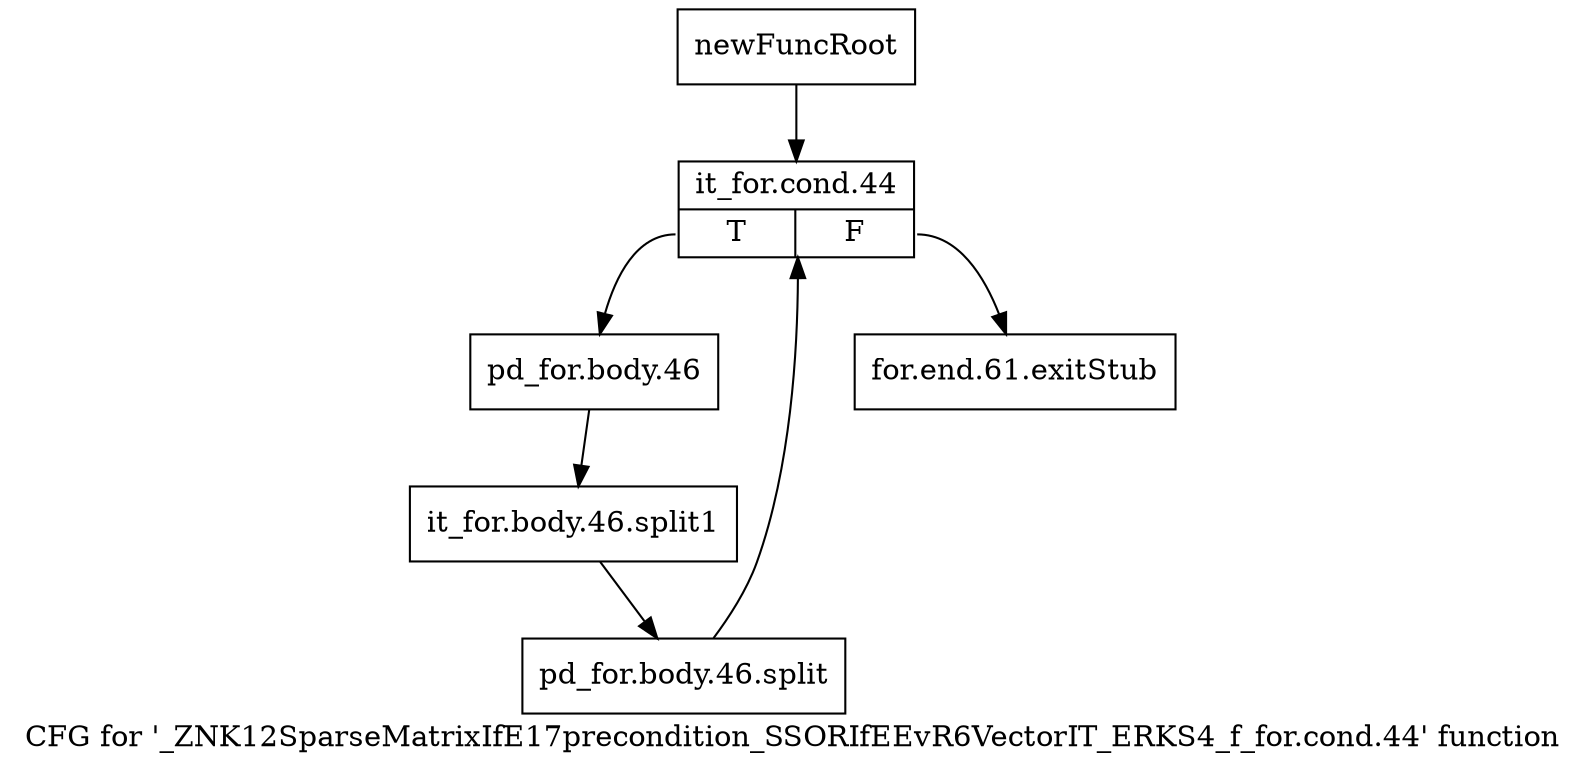 digraph "CFG for '_ZNK12SparseMatrixIfE17precondition_SSORIfEEvR6VectorIT_ERKS4_f_for.cond.44' function" {
	label="CFG for '_ZNK12SparseMatrixIfE17precondition_SSORIfEEvR6VectorIT_ERKS4_f_for.cond.44' function";

	Node0x96c4650 [shape=record,label="{newFuncRoot}"];
	Node0x96c4650 -> Node0x96c46f0;
	Node0x96c46a0 [shape=record,label="{for.end.61.exitStub}"];
	Node0x96c46f0 [shape=record,label="{it_for.cond.44|{<s0>T|<s1>F}}"];
	Node0x96c46f0:s0 -> Node0x96c4740;
	Node0x96c46f0:s1 -> Node0x96c46a0;
	Node0x96c4740 [shape=record,label="{pd_for.body.46}"];
	Node0x96c4740 -> Node0xab1cc00;
	Node0xab1cc00 [shape=record,label="{it_for.body.46.split1}"];
	Node0xab1cc00 -> Node0xab1cca0;
	Node0xab1cca0 [shape=record,label="{pd_for.body.46.split}"];
	Node0xab1cca0 -> Node0x96c46f0;
}
